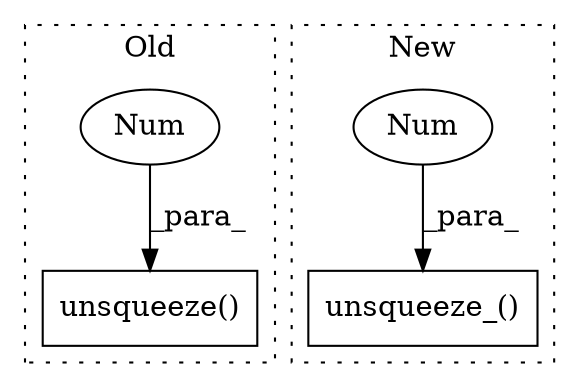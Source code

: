 digraph G {
subgraph cluster0 {
1 [label="unsqueeze()" a="75" s="3452,3523" l="70,1" shape="box"];
4 [label="Num" a="76" s="3522" l="1" shape="ellipse"];
label = "Old";
style="dotted";
}
subgraph cluster1 {
2 [label="unsqueeze_()" a="75" s="3035,3114" l="78,1" shape="box"];
3 [label="Num" a="76" s="3113" l="1" shape="ellipse"];
label = "New";
style="dotted";
}
3 -> 2 [label="_para_"];
4 -> 1 [label="_para_"];
}